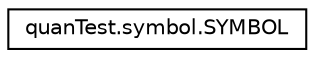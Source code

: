digraph "Graphical Class Hierarchy"
{
 // LATEX_PDF_SIZE
  edge [fontname="Helvetica",fontsize="10",labelfontname="Helvetica",labelfontsize="10"];
  node [fontname="Helvetica",fontsize="10",shape=record];
  rankdir="LR";
  Node0 [label="quanTest.symbol.SYMBOL",height=0.2,width=0.4,color="black", fillcolor="white", style="filled",URL="$classquanTest_1_1symbol_1_1SYMBOL.html",tooltip=" "];
}
